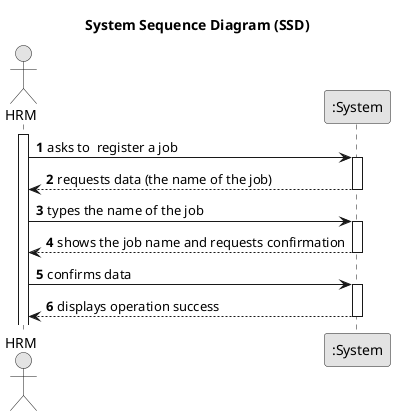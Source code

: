 @startuml
skinparam monochrome true
skinparam packageStyle rectangle
skinparam shadowing false

title System Sequence Diagram (SSD)

autonumber

actor "HRM" as Employee
participant ":System" as System

activate Employee

    Employee -> System : asks to  register a job
    activate System

        System --> Employee : requests data (the name of the job)
    deactivate System

    Employee -> System : types the name of the job
    activate System

        System --> Employee : shows the job name and requests confirmation
    deactivate System

    Employee -> System : confirms data
    activate System

        System --> Employee : displays operation success
    deactivate System



@enduml